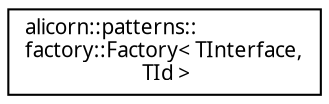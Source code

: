 digraph "Иерархия классов. Графический вид."
{
 // INTERACTIVE_SVG=YES
  edge [fontname="Verdana",fontsize="10",labelfontname="Verdana",labelfontsize="10"];
  node [fontname="Verdana",fontsize="10",shape=record];
  rankdir="LR";
  Node1 [label="alicorn::patterns::\lfactory::Factory\< TInterface,\l TId \>",height=0.2,width=0.4,color="black", fillcolor="white", style="filled",URL="$a00085.html",tooltip="Класс входит в Проект Patterns   Фабрика объектов (создание объектов по идентификатору (строке) класс..."];
}
